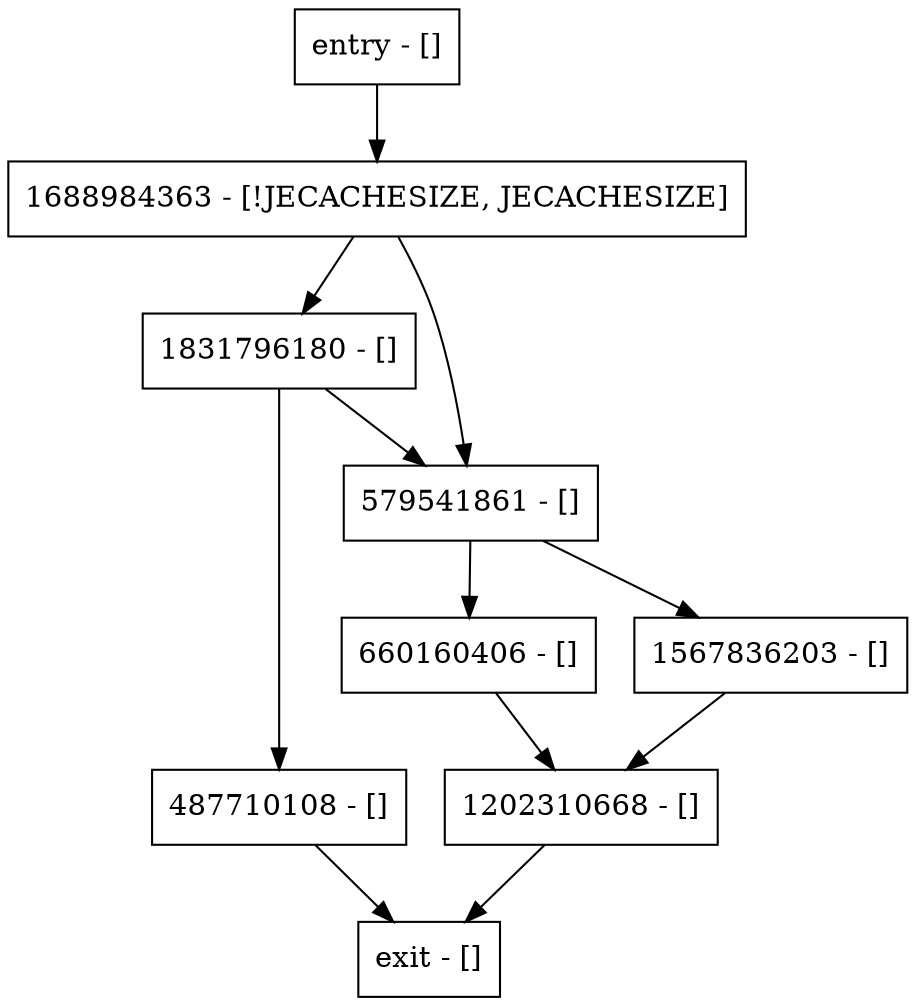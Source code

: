 digraph addBack {
node [shape=record];
entry [label="entry - []"];
exit [label="exit - []"];
1831796180 [label="1831796180 - []"];
487710108 [label="487710108 - []"];
1202310668 [label="1202310668 - []"];
660160406 [label="660160406 - []"];
1567836203 [label="1567836203 - []"];
579541861 [label="579541861 - []"];
1688984363 [label="1688984363 - [!JECACHESIZE, JECACHESIZE]"];
entry;
exit;
entry -> 1688984363;
1831796180 -> 487710108;
1831796180 -> 579541861;
487710108 -> exit;
1202310668 -> exit;
660160406 -> 1202310668;
1567836203 -> 1202310668;
579541861 -> 660160406;
579541861 -> 1567836203;
1688984363 -> 1831796180;
1688984363 -> 579541861;
}
